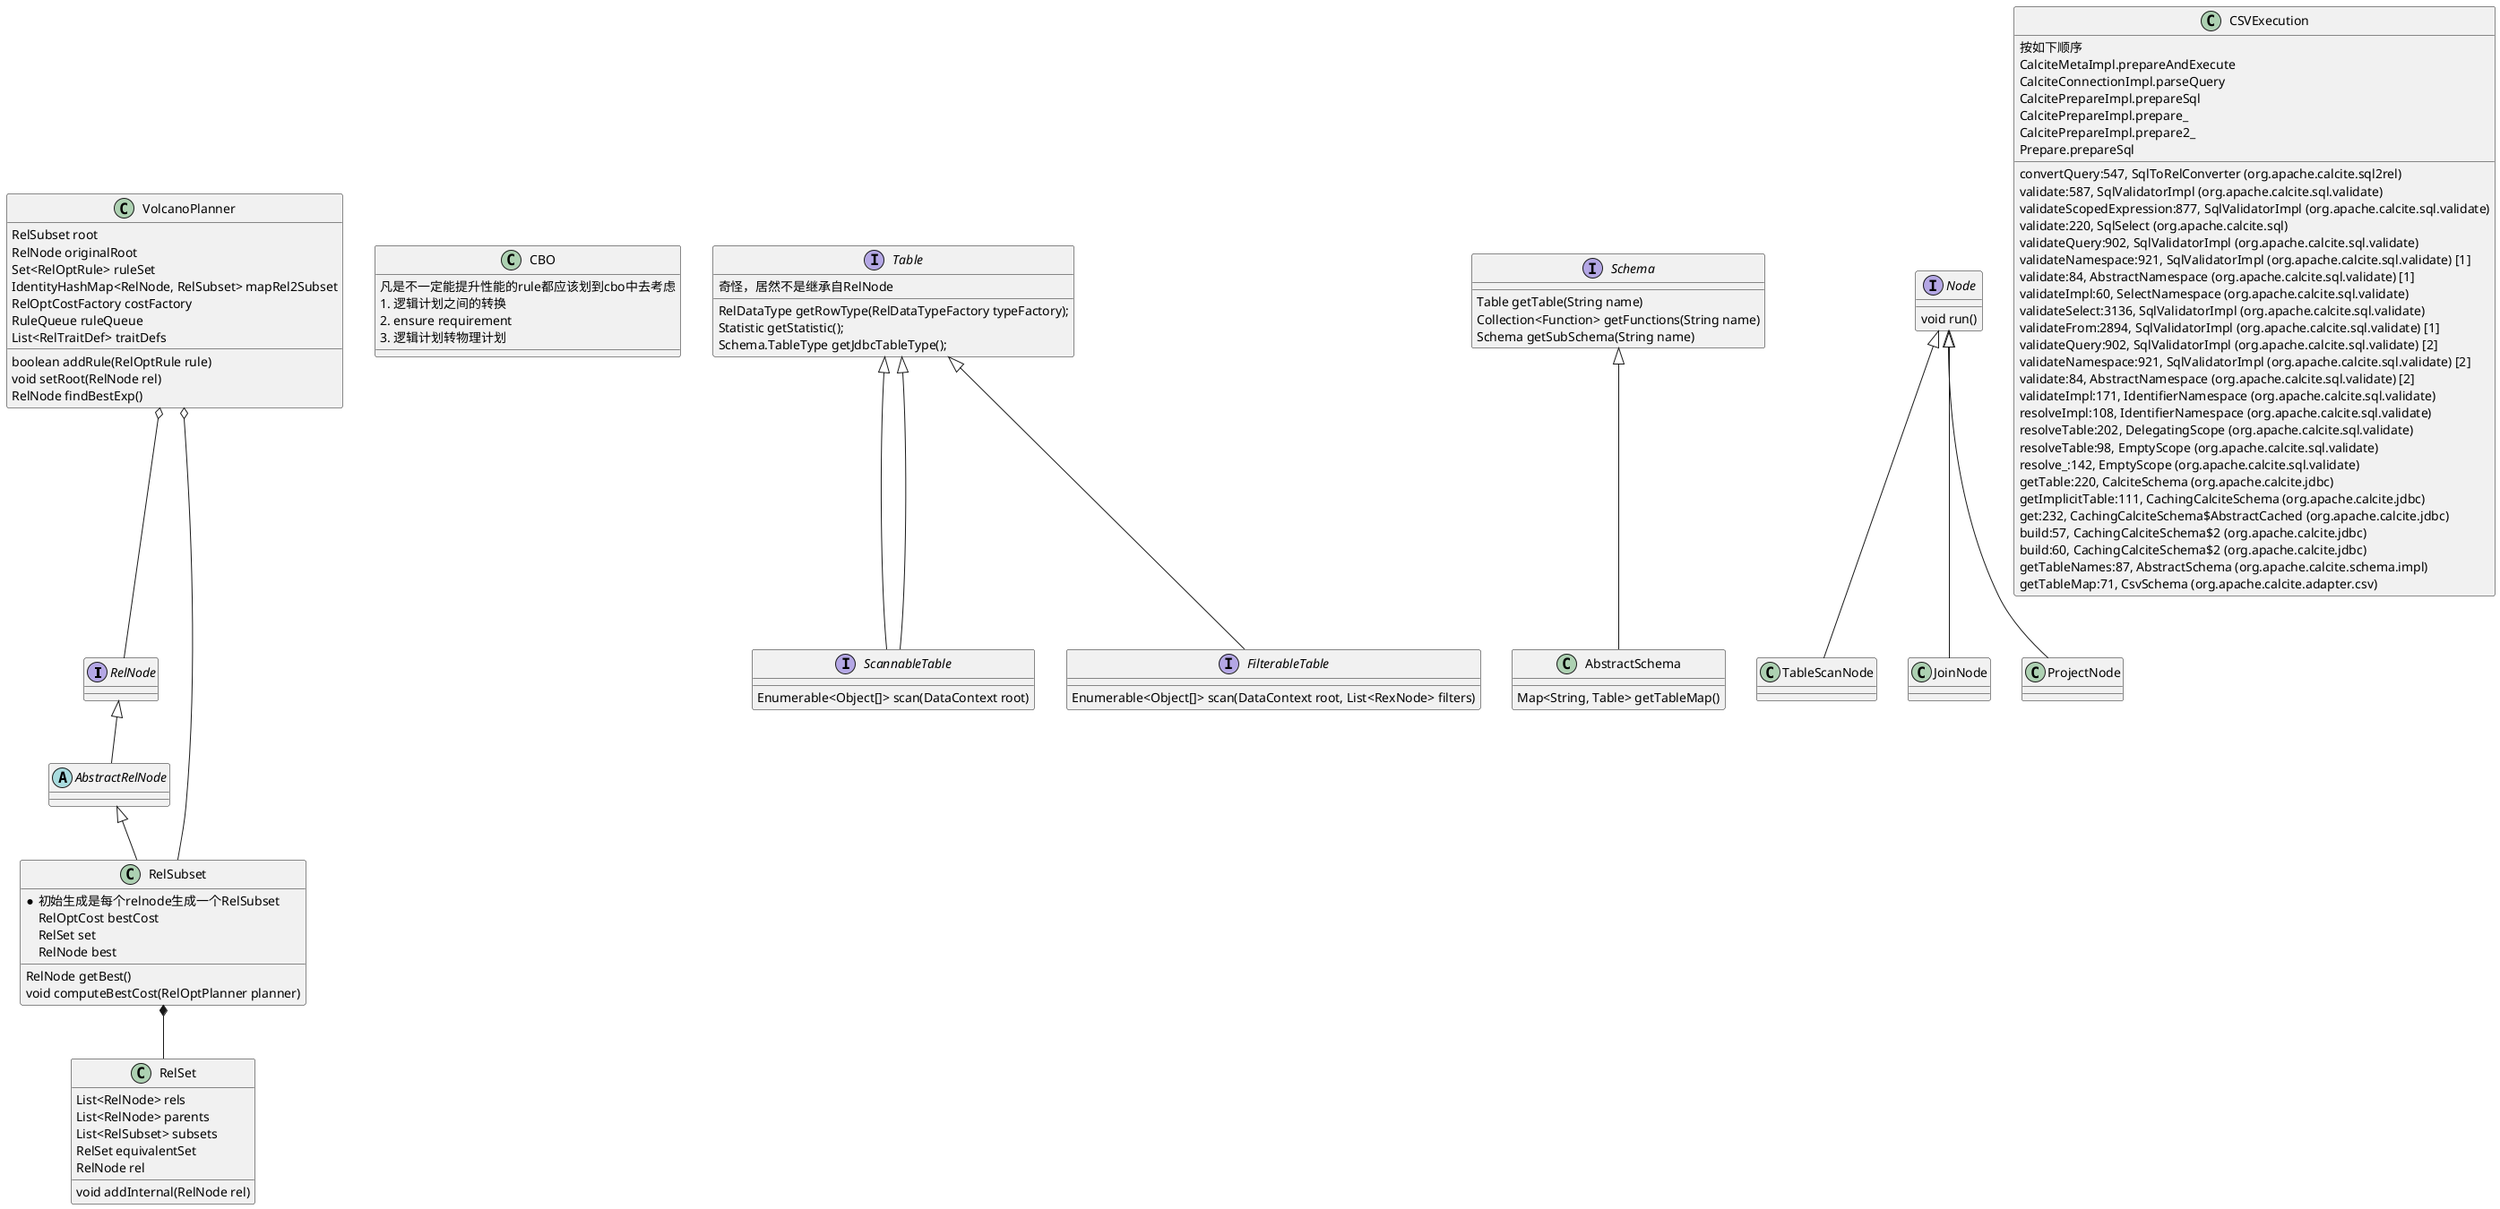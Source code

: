 @startuml

interface RelNode
abstract AbstractRelNode

RelNode <|-- AbstractRelNode
AbstractRelNode <|-- RelSubset
RelSubset *-- RelSet
VolcanoPlanner o-- RelSubset
VolcanoPlanner o-- RelNode

class RelSubset {
*初始生成是每个relnode生成一个RelSubset
RelOptCost bestCost
RelSet set
RelNode best
RelNode getBest()
void computeBestCost(RelOptPlanner planner)
}

class RelSet {
List<RelNode> rels
List<RelNode> parents
List<RelSubset> subsets
RelSet equivalentSet
RelNode rel
void addInternal(RelNode rel)
}

class VolcanoPlanner {
  RelSubset root
  RelNode originalRoot
  Set<RelOptRule> ruleSet
  IdentityHashMap<RelNode, RelSubset> mapRel2Subset
  RelOptCostFactory costFactory
  RuleQueue ruleQueue
  List<RelTraitDef> traitDefs

  boolean addRule(RelOptRule rule)
  void setRoot(RelNode rel)
  RelNode findBestExp()
}

class CBO {
  凡是不一定能提升性能的rule都应该划到cbo中去考虑
  1. 逻辑计划之间的转换
  2. ensure requirement
  3. 逻辑计划转物理计划
}

Table <|-- ScannableTable
Table <|-- FilterableTable
Table <|-- ScannableTable
Schema <|-- AbstractSchema

interface Table {
  奇怪，居然不是继承自RelNode
  RelDataType getRowType(RelDataTypeFactory typeFactory);
  Statistic getStatistic();
  Schema.TableType getJdbcTableType();
}
interface ScannableTable {
 Enumerable<Object[]> scan(DataContext root)
}
interface FilterableTable {
Enumerable<Object[]> scan(DataContext root, List<RexNode> filters)
}

interface Schema {
Table getTable(String name)
Collection<Function> getFunctions(String name)
Schema getSubSchema(String name)
}

class AbstractSchema {
Map<String, Table> getTableMap()
}

Node <|-- TableScanNode
Node <|-- JoinNode
Node <|-- ProjectNode
interface Node {
void run()
}
class TableScanNode {
}
class JoinNode {
}
class ProjectNode {
}


class CSVExecution {
按如下顺序
CalciteMetaImpl.prepareAndExecute
CalciteConnectionImpl.parseQuery
CalcitePrepareImpl.prepareSql
CalcitePrepareImpl.prepare_
CalcitePrepareImpl.prepare2_
Prepare.prepareSql
convertQuery:547, SqlToRelConverter (org.apache.calcite.sql2rel)
validate:587, SqlValidatorImpl (org.apache.calcite.sql.validate)
validateScopedExpression:877, SqlValidatorImpl (org.apache.calcite.sql.validate)
validate:220, SqlSelect (org.apache.calcite.sql)
validateQuery:902, SqlValidatorImpl (org.apache.calcite.sql.validate)
validateNamespace:921, SqlValidatorImpl (org.apache.calcite.sql.validate) [1]
validate:84, AbstractNamespace (org.apache.calcite.sql.validate) [1]
validateImpl:60, SelectNamespace (org.apache.calcite.sql.validate)
validateSelect:3136, SqlValidatorImpl (org.apache.calcite.sql.validate)
validateFrom:2894, SqlValidatorImpl (org.apache.calcite.sql.validate) [1]
validateQuery:902, SqlValidatorImpl (org.apache.calcite.sql.validate) [2]
validateNamespace:921, SqlValidatorImpl (org.apache.calcite.sql.validate) [2]
validate:84, AbstractNamespace (org.apache.calcite.sql.validate) [2]
validateImpl:171, IdentifierNamespace (org.apache.calcite.sql.validate)
resolveImpl:108, IdentifierNamespace (org.apache.calcite.sql.validate)
resolveTable:202, DelegatingScope (org.apache.calcite.sql.validate)
resolveTable:98, EmptyScope (org.apache.calcite.sql.validate)
resolve_:142, EmptyScope (org.apache.calcite.sql.validate)
getTable:220, CalciteSchema (org.apache.calcite.jdbc)
getImplicitTable:111, CachingCalciteSchema (org.apache.calcite.jdbc)
get:232, CachingCalciteSchema$AbstractCached (org.apache.calcite.jdbc)
build:57, CachingCalciteSchema$2 (org.apache.calcite.jdbc)
build:60, CachingCalciteSchema$2 (org.apache.calcite.jdbc)
getTableNames:87, AbstractSchema (org.apache.calcite.schema.impl)
getTableMap:71, CsvSchema (org.apache.calcite.adapter.csv)
}

@enduml